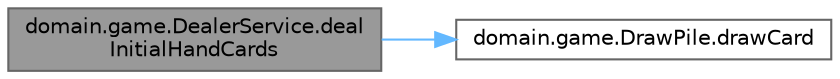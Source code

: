 digraph "domain.game.DealerService.dealInitialHandCards"
{
 // LATEX_PDF_SIZE
  bgcolor="transparent";
  edge [fontname=Helvetica,fontsize=10,labelfontname=Helvetica,labelfontsize=10];
  node [fontname=Helvetica,fontsize=10,shape=box,height=0.2,width=0.4];
  rankdir="LR";
  Node1 [id="Node000001",label="domain.game.DealerService.deal\lInitialHandCards",height=0.2,width=0.4,color="gray40", fillcolor="grey60", style="filled", fontcolor="black",tooltip="Reparte cartas iniciales a los jugadores desde el mazo."];
  Node1 -> Node2 [id="edge1_Node000001_Node000002",color="steelblue1",style="solid",tooltip=" "];
  Node2 [id="Node000002",label="domain.game.DrawPile.drawCard",height=0.2,width=0.4,color="grey40", fillcolor="white", style="filled",URL="$classdomain_1_1game_1_1_draw_pile.html#a340d45ea4a567dea82561ec7e61438ce",tooltip="Extrae y devuelve la carta superior del mazo."];
}

